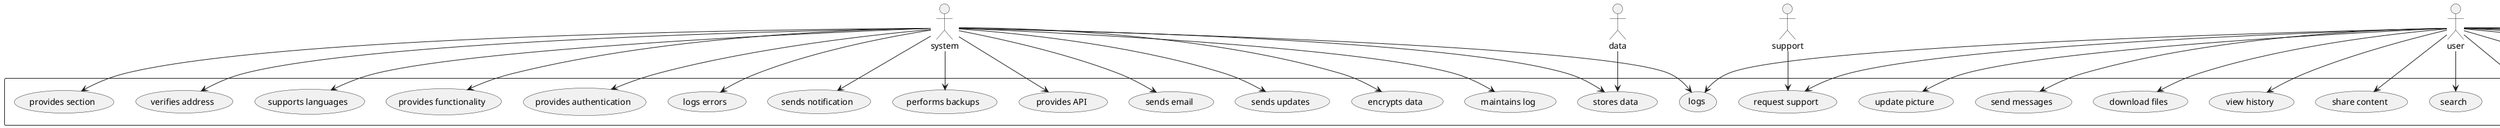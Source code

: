 @startuml
 
actor system
actor support
actor user
actor password
actor data
actor reports
actor admin
rectangle {
usecase "manage roles" 
usecase "send messages" 
usecase "provides API" 
usecase "performs backups" 
usecase "updates profile" 
usecase "opt -in" 
usecase "provides authentication" 
usecase "customize interface" 
usecase "supports languages" 
usecase "verifies address" 
usecase "provides section" 
usecase "manage settings" 
usecase "encrypts data" 
usecase "perform operations" 
usecase "request support" 
usecase "change password" 
usecase "schedule tasks" 
usecase "search" 
usecase "recover password" 
usecase "generate reports" 
usecase "sends email" 
usecase "sends notification" 
usecase "logs errors" 
usecase "stores data" 
usecase "view statistics" 
usecase "update picture" 
usecase "import" 
usecase "suspend accounts" 
usecase "upload files" 
usecase "share content" 
usecase "view history" 
usecase "reset password" 
usecase "add users" 
usecase "maintains log" 
usecase "reactivate accounts" 
usecase "logs" 
usecase "bookmark pages" 
usecase "download files" 
usecase "sends updates" 
usecase "provides functionality" 
usecase "delete users" 
usecase "send notifications" 
system --> "verifies address"
system --> "logs errors"
system --> "encrypts data"
admin --> "reset password"
system --> "provides section"
user --> "update picture"
admin --> "generate reports"
user --> "view history"
user --> "change password"
user --> "recover password"
admin --> "view statistics"
data --> "stores data"
system --> "provides authentication"
admin --> "manage settings"
system --> "provides functionality"
user --> "download files"
admin --> "reactivate accounts"
system --> "sends email"
system --> "maintains log"
reports --> "generate reports"
user --> "opt -in"
admin --> "delete users"
user --> "bookmark pages"
user --> "customize interface"
admin --> "suspend accounts"
user --> "send messages"
system --> "sends notification"
admin --> "send notifications"
admin --> "updates profile"
user --> "upload files"
system --> "provides API"
admin --> "perform operations"
admin --> "schedule tasks"
system --> "supports languages"
system --> "sends updates"
system --> "performs backups"
user --> "logs"
user --> "request support"
user --> "search"
user --> "share content"
admin --> "add users"
user --> "import"
support --> "request support"
password --> "recover password"
system --> "logs"
admin --> "manage roles"
system --> "stores data"
} 

@enduml 
